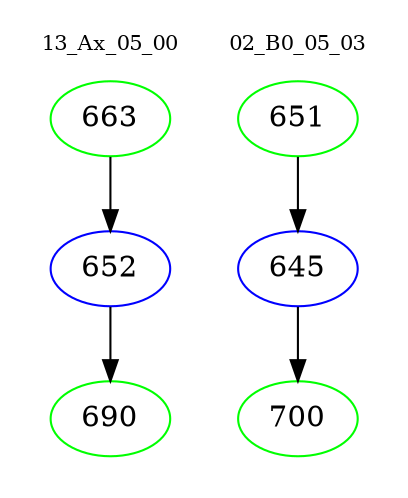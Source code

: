 digraph{
subgraph cluster_0 {
color = white
label = "13_Ax_05_00";
fontsize=10;
T0_663 [label="663", color="green"]
T0_663 -> T0_652 [color="black"]
T0_652 [label="652", color="blue"]
T0_652 -> T0_690 [color="black"]
T0_690 [label="690", color="green"]
}
subgraph cluster_1 {
color = white
label = "02_B0_05_03";
fontsize=10;
T1_651 [label="651", color="green"]
T1_651 -> T1_645 [color="black"]
T1_645 [label="645", color="blue"]
T1_645 -> T1_700 [color="black"]
T1_700 [label="700", color="green"]
}
}
